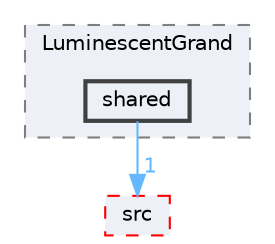 digraph "FastLED/FastLED/examples/LuminescentGrand/shared"
{
 // LATEX_PDF_SIZE
  bgcolor="transparent";
  edge [fontname=Helvetica,fontsize=10,labelfontname=Helvetica,labelfontsize=10];
  node [fontname=Helvetica,fontsize=10,shape=box,height=0.2,width=0.4];
  compound=true
  subgraph clusterdir_ac63e9a05d41470e9169a0e40ebfa73d {
    graph [ bgcolor="#edf0f7", pencolor="grey50", label="LuminescentGrand", fontname=Helvetica,fontsize=10 style="filled,dashed", URL="dir_ac63e9a05d41470e9169a0e40ebfa73d.html",tooltip=""]
  dir_65141e71d11ba560a8828e9c9ac20428 [label="shared", fillcolor="#edf0f7", color="grey25", style="filled,bold", URL="dir_65141e71d11ba560a8828e9c9ac20428.html",tooltip=""];
  }
  dir_e6a3de723047763e6a27a3cab040759e [label="src", fillcolor="#edf0f7", color="red", style="filled,dashed", URL="dir_e6a3de723047763e6a27a3cab040759e.html",tooltip=""];
  dir_65141e71d11ba560a8828e9c9ac20428->dir_e6a3de723047763e6a27a3cab040759e [headlabel="1", labeldistance=1.5 headhref="dir_000073_000075.html" href="dir_000073_000075.html" color="steelblue1" fontcolor="steelblue1"];
}
